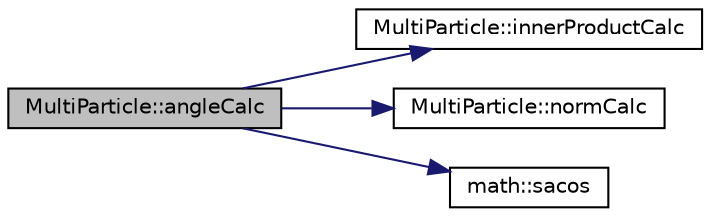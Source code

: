 digraph "MultiParticle::angleCalc"
{
 // LATEX_PDF_SIZE
  edge [fontname="Helvetica",fontsize="10",labelfontname="Helvetica",labelfontsize="10"];
  node [fontname="Helvetica",fontsize="10",shape=record];
  rankdir="LR";
  Node1 [label="MultiParticle::angleCalc",height=0.2,width=0.4,color="black", fillcolor="grey75", style="filled", fontcolor="black",tooltip="せん断角度 βを求める"];
  Node1 -> Node2 [color="midnightblue",fontsize="10",style="solid",fontname="Helvetica"];
  Node2 [label="MultiParticle::innerProductCalc",height=0.2,width=0.4,color="black", fillcolor="white", style="filled",URL="$classMultiParticle.html#a8de89b30f389edef9fb92c9c5d574431",tooltip="内積を計算する"];
  Node1 -> Node3 [color="midnightblue",fontsize="10",style="solid",fontname="Helvetica"];
  Node3 [label="MultiParticle::normCalc",height=0.2,width=0.4,color="black", fillcolor="white", style="filled",URL="$classMultiParticle.html#a170c3f0696ecc6d8304da90e9403be3a",tooltip="Calclate length (長さを計算する)"];
  Node1 -> Node4 [color="midnightblue",fontsize="10",style="solid",fontname="Helvetica"];
  Node4 [label="math::sacos",height=0.2,width=0.4,color="black", fillcolor="white", style="filled",URL="$namespacemath.html#a489f1ea9d876f182e9bf893091fad820",tooltip="安全なarc cos. 戻り値がnanにならない"];
}

